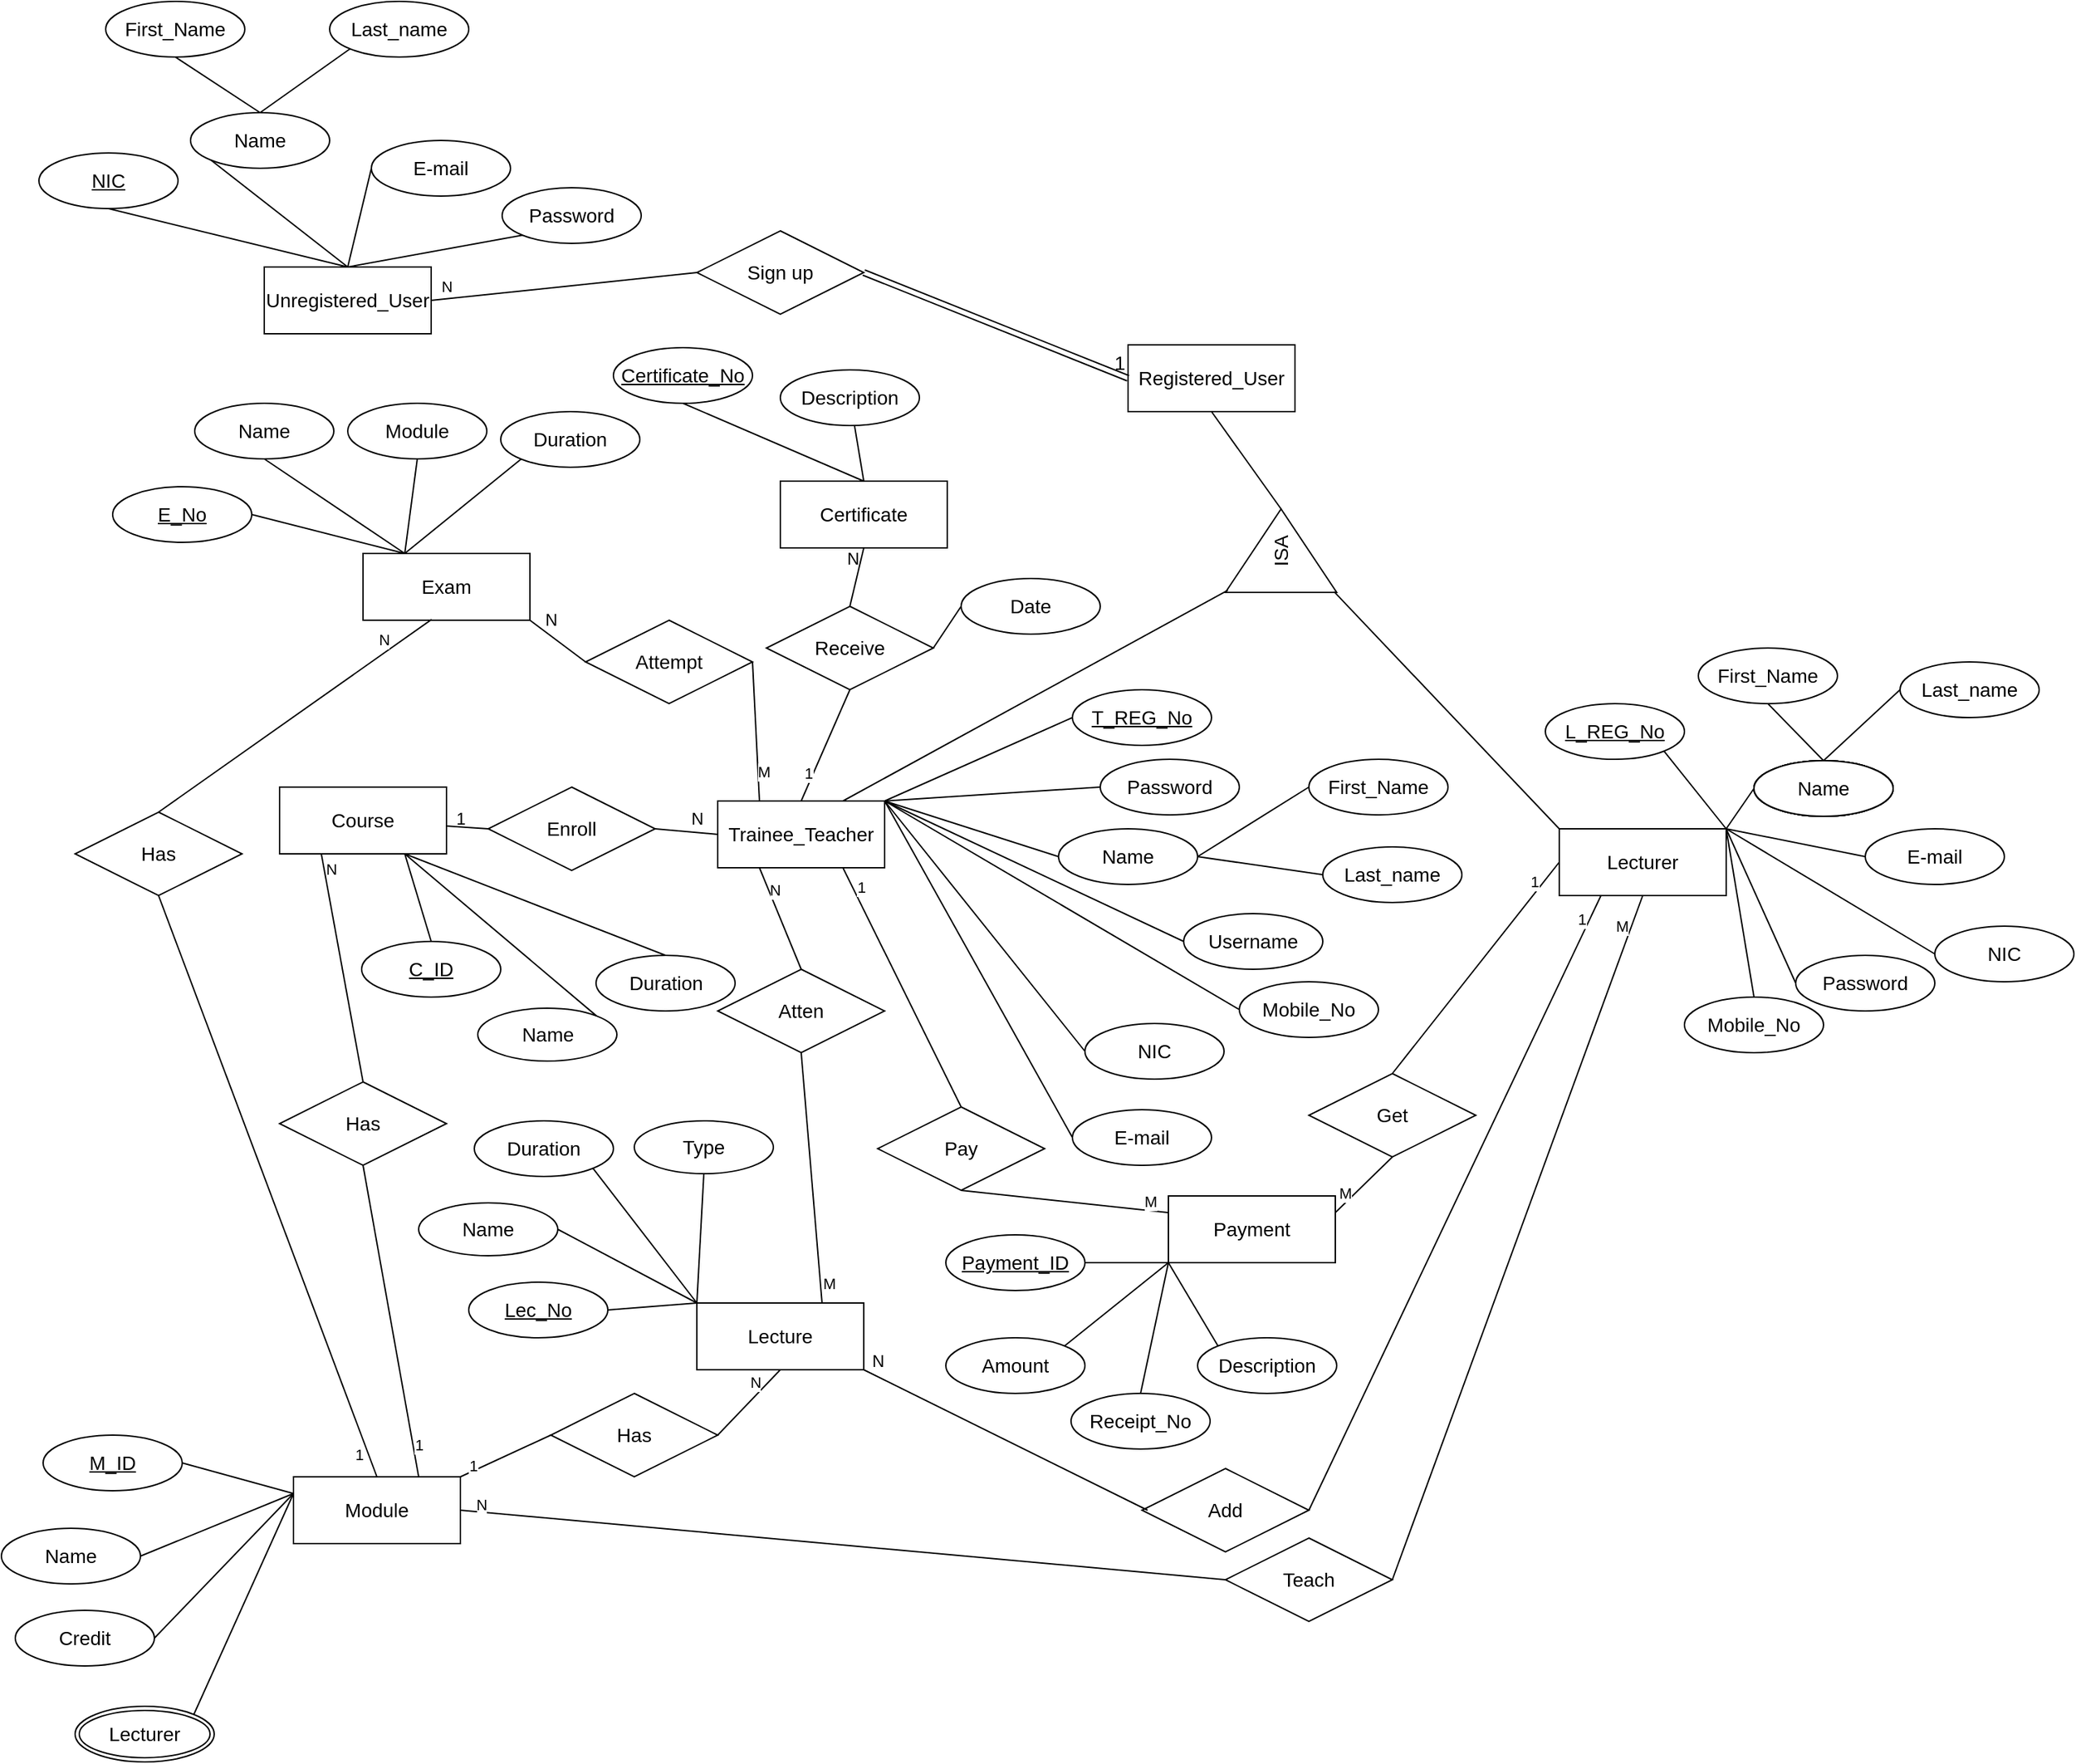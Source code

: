 <mxfile version="21.3.2" type="device">
  <diagram id="R2lEEEUBdFMjLlhIrx00" name="Page-1">
    <mxGraphModel dx="2071" dy="1811" grid="1" gridSize="10" guides="1" tooltips="1" connect="1" arrows="1" fold="1" page="1" pageScale="1" pageWidth="850" pageHeight="1100" math="0" shadow="0" extFonts="Permanent Marker^https://fonts.googleapis.com/css?family=Permanent+Marker">
      <root>
        <mxCell id="0" />
        <mxCell id="1" parent="0" />
        <mxCell id="FEdX-ZEhfG69FVSLUzDd-1" value="Unregistered_User" style="whiteSpace=wrap;html=1;align=center;aspect=fixed;fontSize=14;" parent="1" vertex="1">
          <mxGeometry x="99" y="-74" width="120" height="48" as="geometry" />
        </mxCell>
        <mxCell id="FEdX-ZEhfG69FVSLUzDd-2" value="Registered_User" style="whiteSpace=wrap;html=1;align=center;aspect=fixed;fontSize=14;" parent="1" vertex="1">
          <mxGeometry x="720" y="-18" width="120" height="48" as="geometry" />
        </mxCell>
        <mxCell id="FEdX-ZEhfG69FVSLUzDd-3" value="Lecturer" style="whiteSpace=wrap;html=1;align=center;aspect=fixed;fontSize=14;" parent="1" vertex="1">
          <mxGeometry x="1030" y="330" width="120" height="48" as="geometry" />
        </mxCell>
        <mxCell id="FEdX-ZEhfG69FVSLUzDd-4" value="Trainee_Teacher" style="whiteSpace=wrap;html=1;align=center;aspect=fixed;fontSize=14;" parent="1" vertex="1">
          <mxGeometry x="425" y="310" width="120" height="48" as="geometry" />
        </mxCell>
        <mxCell id="FEdX-ZEhfG69FVSLUzDd-6" value="Course" style="whiteSpace=wrap;html=1;align=center;aspect=fixed;fontSize=14;" parent="1" vertex="1">
          <mxGeometry x="110" y="300" width="120" height="48" as="geometry" />
        </mxCell>
        <mxCell id="FEdX-ZEhfG69FVSLUzDd-7" value="Sign up" style="shape=rhombus;perimeter=rhombusPerimeter;whiteSpace=wrap;html=1;align=center;fontSize=14;" parent="1" vertex="1">
          <mxGeometry x="410" y="-100" width="120" height="60" as="geometry" />
        </mxCell>
        <mxCell id="FEdX-ZEhfG69FVSLUzDd-14" value="" style="endArrow=none;html=1;rounded=0;entryX=0;entryY=0.5;entryDx=0;entryDy=0;exitX=1;exitY=0.5;exitDx=0;exitDy=0;fontSize=14;" parent="1" source="FEdX-ZEhfG69FVSLUzDd-1" target="FEdX-ZEhfG69FVSLUzDd-7" edge="1">
          <mxGeometry relative="1" as="geometry">
            <mxPoint x="220" y="1" as="sourcePoint" />
            <mxPoint x="370" y="31" as="targetPoint" />
          </mxGeometry>
        </mxCell>
        <mxCell id="H47zb7GgkbiysLEzrbTU-55" value="N" style="edgeLabel;html=1;align=center;verticalAlign=middle;resizable=0;points=[];" parent="FEdX-ZEhfG69FVSLUzDd-14" vertex="1" connectable="0">
          <mxGeometry x="-0.868" y="-1" relative="1" as="geometry">
            <mxPoint x="-2" y="-10" as="offset" />
          </mxGeometry>
        </mxCell>
        <mxCell id="FEdX-ZEhfG69FVSLUzDd-19" value="ISA" style="triangle;whiteSpace=wrap;html=1;rotation=-90;verticalAlign=middle;align=center;fontSize=14;" parent="1" vertex="1">
          <mxGeometry x="800" y="90" width="60" height="80" as="geometry" />
        </mxCell>
        <mxCell id="FEdX-ZEhfG69FVSLUzDd-20" value="" style="endArrow=none;html=1;rounded=0;exitX=1;exitY=0.5;exitDx=0;exitDy=0;entryX=0.5;entryY=1;entryDx=0;entryDy=0;fontSize=14;" parent="1" source="FEdX-ZEhfG69FVSLUzDd-19" target="FEdX-ZEhfG69FVSLUzDd-2" edge="1">
          <mxGeometry relative="1" as="geometry">
            <mxPoint x="210" y="250" as="sourcePoint" />
            <mxPoint x="640" y="240" as="targetPoint" />
          </mxGeometry>
        </mxCell>
        <mxCell id="FEdX-ZEhfG69FVSLUzDd-21" value="" style="endArrow=none;html=1;rounded=0;entryX=0.75;entryY=0;entryDx=0;entryDy=0;exitX=0.026;exitY=0.022;exitDx=0;exitDy=0;exitPerimeter=0;fontSize=14;" parent="1" source="FEdX-ZEhfG69FVSLUzDd-19" target="FEdX-ZEhfG69FVSLUzDd-4" edge="1">
          <mxGeometry relative="1" as="geometry">
            <mxPoint x="660" y="200" as="sourcePoint" />
            <mxPoint x="370" y="321" as="targetPoint" />
          </mxGeometry>
        </mxCell>
        <mxCell id="FEdX-ZEhfG69FVSLUzDd-22" value="" style="endArrow=none;html=1;rounded=0;entryX=0;entryY=0;entryDx=0;entryDy=0;exitX=0.009;exitY=0.976;exitDx=0;exitDy=0;exitPerimeter=0;fontSize=14;" parent="1" source="FEdX-ZEhfG69FVSLUzDd-19" target="FEdX-ZEhfG69FVSLUzDd-3" edge="1">
          <mxGeometry relative="1" as="geometry">
            <mxPoint x="790" y="170" as="sourcePoint" />
            <mxPoint x="590" y="431" as="targetPoint" />
          </mxGeometry>
        </mxCell>
        <mxCell id="FEdX-ZEhfG69FVSLUzDd-27" value="Enroll" style="shape=rhombus;perimeter=rhombusPerimeter;whiteSpace=wrap;html=1;align=center;fontSize=14;" parent="1" vertex="1">
          <mxGeometry x="260" y="300" width="120" height="60" as="geometry" />
        </mxCell>
        <mxCell id="FEdX-ZEhfG69FVSLUzDd-28" value="" style="endArrow=none;html=1;rounded=0;entryX=0;entryY=0.5;entryDx=0;entryDy=0;exitX=1;exitY=0.5;exitDx=0;exitDy=0;fontSize=14;" parent="1" source="FEdX-ZEhfG69FVSLUzDd-27" target="FEdX-ZEhfG69FVSLUzDd-4" edge="1">
          <mxGeometry relative="1" as="geometry">
            <mxPoint x="450" y="511" as="sourcePoint" />
            <mxPoint x="370" y="351" as="targetPoint" />
          </mxGeometry>
        </mxCell>
        <mxCell id="FEdX-ZEhfG69FVSLUzDd-29" value="" style="endArrow=none;html=1;rounded=0;entryX=0;entryY=0.5;entryDx=0;entryDy=0;fontSize=14;" parent="1" source="FEdX-ZEhfG69FVSLUzDd-6" target="FEdX-ZEhfG69FVSLUzDd-27" edge="1">
          <mxGeometry relative="1" as="geometry">
            <mxPoint x="250" y="300" as="sourcePoint" />
            <mxPoint x="370" y="331" as="targetPoint" />
          </mxGeometry>
        </mxCell>
        <mxCell id="p-VBvKtd0xTwOiZM_nHM-4" value="Module" style="whiteSpace=wrap;html=1;align=center;aspect=fixed;fontSize=14;" parent="1" vertex="1">
          <mxGeometry x="120" y="796" width="120" height="48" as="geometry" />
        </mxCell>
        <mxCell id="p-VBvKtd0xTwOiZM_nHM-7" value="Has" style="shape=rhombus;perimeter=rhombusPerimeter;whiteSpace=wrap;html=1;align=center;fontSize=14;" parent="1" vertex="1">
          <mxGeometry x="110" y="512" width="120" height="60" as="geometry" />
        </mxCell>
        <mxCell id="p-VBvKtd0xTwOiZM_nHM-8" value="" style="endArrow=none;html=1;rounded=0;entryX=0.5;entryY=0;entryDx=0;entryDy=0;exitX=0.25;exitY=1;exitDx=0;exitDy=0;fontSize=14;" parent="1" source="FEdX-ZEhfG69FVSLUzDd-6" target="p-VBvKtd0xTwOiZM_nHM-7" edge="1">
          <mxGeometry relative="1" as="geometry">
            <mxPoint x="450" y="391" as="sourcePoint" />
            <mxPoint x="370" y="331" as="targetPoint" />
          </mxGeometry>
        </mxCell>
        <mxCell id="H47zb7GgkbiysLEzrbTU-78" value="N" style="edgeLabel;html=1;align=center;verticalAlign=middle;resizable=0;points=[];" parent="p-VBvKtd0xTwOiZM_nHM-8" vertex="1" connectable="0">
          <mxGeometry x="-0.85" y="6" relative="1" as="geometry">
            <mxPoint x="-1" as="offset" />
          </mxGeometry>
        </mxCell>
        <mxCell id="p-VBvKtd0xTwOiZM_nHM-10" value="" style="endArrow=none;html=1;rounded=0;entryX=0.75;entryY=0;entryDx=0;entryDy=0;exitX=0.5;exitY=1;exitDx=0;exitDy=0;fontSize=14;" parent="1" source="p-VBvKtd0xTwOiZM_nHM-7" target="p-VBvKtd0xTwOiZM_nHM-4" edge="1">
          <mxGeometry relative="1" as="geometry">
            <mxPoint x="-10" y="552" as="sourcePoint" />
            <mxPoint x="220" y="442" as="targetPoint" />
          </mxGeometry>
        </mxCell>
        <mxCell id="H47zb7GgkbiysLEzrbTU-77" value="1" style="edgeLabel;html=1;align=center;verticalAlign=middle;resizable=0;points=[];" parent="p-VBvKtd0xTwOiZM_nHM-10" vertex="1" connectable="0">
          <mxGeometry x="0.8" y="4" relative="1" as="geometry">
            <mxPoint as="offset" />
          </mxGeometry>
        </mxCell>
        <mxCell id="p-VBvKtd0xTwOiZM_nHM-11" value="Exam" style="whiteSpace=wrap;html=1;align=center;aspect=fixed;fontSize=14;" parent="1" vertex="1">
          <mxGeometry x="170" y="132" width="120" height="48" as="geometry" />
        </mxCell>
        <mxCell id="p-VBvKtd0xTwOiZM_nHM-12" value="Has" style="shape=rhombus;perimeter=rhombusPerimeter;whiteSpace=wrap;html=1;align=center;fontSize=14;" parent="1" vertex="1">
          <mxGeometry x="-37" y="318" width="120" height="60" as="geometry" />
        </mxCell>
        <mxCell id="p-VBvKtd0xTwOiZM_nHM-13" value="Attempt" style="shape=rhombus;perimeter=rhombusPerimeter;whiteSpace=wrap;html=1;align=center;fontSize=14;" parent="1" vertex="1">
          <mxGeometry x="330" y="180" width="120" height="60" as="geometry" />
        </mxCell>
        <mxCell id="p-VBvKtd0xTwOiZM_nHM-14" value="" style="endArrow=none;html=1;rounded=0;entryX=1;entryY=0.5;entryDx=0;entryDy=0;exitX=0.25;exitY=0;exitDx=0;exitDy=0;fontSize=14;" parent="1" source="FEdX-ZEhfG69FVSLUzDd-4" target="p-VBvKtd0xTwOiZM_nHM-13" edge="1">
          <mxGeometry relative="1" as="geometry">
            <mxPoint x="140" y="360" as="sourcePoint" />
            <mxPoint x="370" y="250" as="targetPoint" />
          </mxGeometry>
        </mxCell>
        <mxCell id="H47zb7GgkbiysLEzrbTU-61" value="M" style="edgeLabel;html=1;align=center;verticalAlign=middle;resizable=0;points=[];" parent="p-VBvKtd0xTwOiZM_nHM-14" vertex="1" connectable="0">
          <mxGeometry x="-0.584" y="-4" relative="1" as="geometry">
            <mxPoint as="offset" />
          </mxGeometry>
        </mxCell>
        <mxCell id="p-VBvKtd0xTwOiZM_nHM-15" value="" style="endArrow=none;html=1;rounded=0;exitX=0.411;exitY=0.988;exitDx=0;exitDy=0;exitPerimeter=0;entryX=0.5;entryY=0;entryDx=0;entryDy=0;fontSize=14;" parent="1" source="p-VBvKtd0xTwOiZM_nHM-11" target="p-VBvKtd0xTwOiZM_nHM-12" edge="1">
          <mxGeometry relative="1" as="geometry">
            <mxPoint x="80" y="274" as="sourcePoint" />
            <mxPoint x="140" y="179" as="targetPoint" />
          </mxGeometry>
        </mxCell>
        <mxCell id="H47zb7GgkbiysLEzrbTU-56" value="N" style="edgeLabel;html=1;align=center;verticalAlign=middle;resizable=0;points=[];" parent="p-VBvKtd0xTwOiZM_nHM-15" vertex="1" connectable="0">
          <mxGeometry x="-0.707" y="-4" relative="1" as="geometry">
            <mxPoint x="-4" y="-3" as="offset" />
          </mxGeometry>
        </mxCell>
        <mxCell id="p-VBvKtd0xTwOiZM_nHM-16" value="" style="endArrow=none;html=1;rounded=0;entryX=0;entryY=0.5;entryDx=0;entryDy=0;exitX=1;exitY=1;exitDx=0;exitDy=0;fontSize=14;" parent="1" source="p-VBvKtd0xTwOiZM_nHM-11" target="p-VBvKtd0xTwOiZM_nHM-13" edge="1">
          <mxGeometry relative="1" as="geometry">
            <mxPoint x="80" y="274" as="sourcePoint" />
            <mxPoint x="310" y="164" as="targetPoint" />
          </mxGeometry>
        </mxCell>
        <mxCell id="p-VBvKtd0xTwOiZM_nHM-17" value="" style="endArrow=none;html=1;rounded=0;exitX=0.5;exitY=0;exitDx=0;exitDy=0;entryX=0.5;entryY=1;entryDx=0;entryDy=0;fontSize=14;" parent="1" source="p-VBvKtd0xTwOiZM_nHM-4" target="p-VBvKtd0xTwOiZM_nHM-12" edge="1">
          <mxGeometry relative="1" as="geometry">
            <mxPoint x="-10" y="471" as="sourcePoint" />
            <mxPoint x="60" y="290" as="targetPoint" />
          </mxGeometry>
        </mxCell>
        <mxCell id="H47zb7GgkbiysLEzrbTU-57" value="1" style="edgeLabel;html=1;align=center;verticalAlign=middle;resizable=0;points=[];" parent="p-VBvKtd0xTwOiZM_nHM-17" vertex="1" connectable="0">
          <mxGeometry x="-0.924" relative="1" as="geometry">
            <mxPoint x="-7" as="offset" />
          </mxGeometry>
        </mxCell>
        <mxCell id="p-VBvKtd0xTwOiZM_nHM-18" value="Lecture" style="whiteSpace=wrap;html=1;align=center;aspect=fixed;fontSize=14;" parent="1" vertex="1">
          <mxGeometry x="410" y="671" width="120" height="48" as="geometry" />
        </mxCell>
        <mxCell id="p-VBvKtd0xTwOiZM_nHM-19" value="Has" style="shape=rhombus;perimeter=rhombusPerimeter;whiteSpace=wrap;html=1;align=center;fontSize=14;" parent="1" vertex="1">
          <mxGeometry x="305" y="736" width="120" height="60" as="geometry" />
        </mxCell>
        <mxCell id="p-VBvKtd0xTwOiZM_nHM-20" value="" style="endArrow=none;html=1;rounded=0;entryX=1;entryY=0;entryDx=0;entryDy=0;exitX=0;exitY=0.5;exitDx=0;exitDy=0;fontSize=14;" parent="1" source="p-VBvKtd0xTwOiZM_nHM-19" target="p-VBvKtd0xTwOiZM_nHM-4" edge="1">
          <mxGeometry relative="1" as="geometry">
            <mxPoint x="149" y="630" as="sourcePoint" />
            <mxPoint x="130" y="580" as="targetPoint" />
          </mxGeometry>
        </mxCell>
        <mxCell id="H47zb7GgkbiysLEzrbTU-75" value="1" style="edgeLabel;html=1;align=center;verticalAlign=middle;resizable=0;points=[];" parent="p-VBvKtd0xTwOiZM_nHM-20" vertex="1" connectable="0">
          <mxGeometry x="0.687" y="-4" relative="1" as="geometry">
            <mxPoint as="offset" />
          </mxGeometry>
        </mxCell>
        <mxCell id="p-VBvKtd0xTwOiZM_nHM-21" value="" style="endArrow=none;html=1;rounded=0;entryX=0.5;entryY=1;entryDx=0;entryDy=0;exitX=1;exitY=0.5;exitDx=0;exitDy=0;fontSize=14;" parent="1" source="p-VBvKtd0xTwOiZM_nHM-19" target="p-VBvKtd0xTwOiZM_nHM-18" edge="1">
          <mxGeometry relative="1" as="geometry">
            <mxPoint x="330" y="620" as="sourcePoint" />
            <mxPoint x="370" y="250" as="targetPoint" />
          </mxGeometry>
        </mxCell>
        <mxCell id="H47zb7GgkbiysLEzrbTU-76" value="N" style="edgeLabel;html=1;align=center;verticalAlign=middle;resizable=0;points=[];" parent="p-VBvKtd0xTwOiZM_nHM-21" vertex="1" connectable="0">
          <mxGeometry x="0.435" y="7" relative="1" as="geometry">
            <mxPoint as="offset" />
          </mxGeometry>
        </mxCell>
        <mxCell id="p-VBvKtd0xTwOiZM_nHM-22" value="Atten" style="shape=rhombus;perimeter=rhombusPerimeter;whiteSpace=wrap;html=1;align=center;fontSize=14;" parent="1" vertex="1">
          <mxGeometry x="425" y="431" width="120" height="60" as="geometry" />
        </mxCell>
        <mxCell id="p-VBvKtd0xTwOiZM_nHM-23" value="" style="endArrow=none;html=1;rounded=0;entryX=0.75;entryY=0;entryDx=0;entryDy=0;exitX=0.5;exitY=1;exitDx=0;exitDy=0;fontSize=14;" parent="1" source="p-VBvKtd0xTwOiZM_nHM-22" target="p-VBvKtd0xTwOiZM_nHM-18" edge="1">
          <mxGeometry relative="1" as="geometry">
            <mxPoint x="416.5" y="486" as="sourcePoint" />
            <mxPoint x="301.5" y="307" as="targetPoint" />
          </mxGeometry>
        </mxCell>
        <mxCell id="H47zb7GgkbiysLEzrbTU-65" value="M" style="edgeLabel;html=1;align=center;verticalAlign=middle;resizable=0;points=[];" parent="p-VBvKtd0xTwOiZM_nHM-23" vertex="1" connectable="0">
          <mxGeometry x="0.842" y="3" relative="1" as="geometry">
            <mxPoint x="3" as="offset" />
          </mxGeometry>
        </mxCell>
        <mxCell id="p-VBvKtd0xTwOiZM_nHM-24" value="" style="endArrow=none;html=1;rounded=0;entryX=0.25;entryY=1;entryDx=0;entryDy=0;exitX=0.5;exitY=0;exitDx=0;exitDy=0;fontSize=14;" parent="1" source="p-VBvKtd0xTwOiZM_nHM-22" target="FEdX-ZEhfG69FVSLUzDd-4" edge="1">
          <mxGeometry relative="1" as="geometry">
            <mxPoint x="450" y="462" as="sourcePoint" />
            <mxPoint x="370" y="402" as="targetPoint" />
          </mxGeometry>
        </mxCell>
        <mxCell id="H47zb7GgkbiysLEzrbTU-64" value="N" style="edgeLabel;html=1;align=center;verticalAlign=middle;resizable=0;points=[];" parent="p-VBvKtd0xTwOiZM_nHM-24" vertex="1" connectable="0">
          <mxGeometry x="0.557" y="-1" relative="1" as="geometry">
            <mxPoint x="3" as="offset" />
          </mxGeometry>
        </mxCell>
        <mxCell id="5YQ8C8MWGox1qdXE-2Jn-7" value="Payment" style="whiteSpace=wrap;html=1;align=center;aspect=fixed;fontSize=14;" parent="1" vertex="1">
          <mxGeometry x="749" y="594" width="120" height="48" as="geometry" />
        </mxCell>
        <mxCell id="5YQ8C8MWGox1qdXE-2Jn-8" value="Pay" style="shape=rhombus;perimeter=rhombusPerimeter;whiteSpace=wrap;html=1;align=center;fontSize=14;" parent="1" vertex="1">
          <mxGeometry x="540" y="530" width="120" height="60" as="geometry" />
        </mxCell>
        <mxCell id="5YQ8C8MWGox1qdXE-2Jn-9" value="" style="endArrow=none;html=1;rounded=0;entryX=0.75;entryY=1;entryDx=0;entryDy=0;exitX=0.5;exitY=0;exitDx=0;exitDy=0;fontSize=14;" parent="1" source="5YQ8C8MWGox1qdXE-2Jn-8" target="FEdX-ZEhfG69FVSLUzDd-4" edge="1">
          <mxGeometry relative="1" as="geometry">
            <mxPoint x="609" y="484.0" as="sourcePoint" />
            <mxPoint x="309" y="283" as="targetPoint" />
          </mxGeometry>
        </mxCell>
        <mxCell id="H47zb7GgkbiysLEzrbTU-66" value="1" style="edgeLabel;html=1;align=center;verticalAlign=middle;resizable=0;points=[];" parent="5YQ8C8MWGox1qdXE-2Jn-9" vertex="1" connectable="0">
          <mxGeometry x="0.814" y="-5" relative="1" as="geometry">
            <mxPoint as="offset" />
          </mxGeometry>
        </mxCell>
        <mxCell id="5YQ8C8MWGox1qdXE-2Jn-10" value="" style="endArrow=none;html=1;rounded=0;entryX=0;entryY=0.25;entryDx=0;entryDy=0;exitX=0.5;exitY=1;exitDx=0;exitDy=0;fontSize=14;" parent="1" source="5YQ8C8MWGox1qdXE-2Jn-8" target="5YQ8C8MWGox1qdXE-2Jn-7" edge="1">
          <mxGeometry relative="1" as="geometry">
            <mxPoint x="140" y="360" as="sourcePoint" />
            <mxPoint x="370" y="250" as="targetPoint" />
          </mxGeometry>
        </mxCell>
        <mxCell id="H47zb7GgkbiysLEzrbTU-67" value="M" style="edgeLabel;html=1;align=center;verticalAlign=middle;resizable=0;points=[];" parent="5YQ8C8MWGox1qdXE-2Jn-10" vertex="1" connectable="0">
          <mxGeometry x="0.781" y="4" relative="1" as="geometry">
            <mxPoint x="3" y="-3" as="offset" />
          </mxGeometry>
        </mxCell>
        <mxCell id="5YQ8C8MWGox1qdXE-2Jn-11" value="Get" style="shape=rhombus;perimeter=rhombusPerimeter;whiteSpace=wrap;html=1;align=center;fontSize=14;" parent="1" vertex="1">
          <mxGeometry x="850" y="506" width="120" height="60" as="geometry" />
        </mxCell>
        <mxCell id="5YQ8C8MWGox1qdXE-2Jn-12" value="" style="endArrow=none;html=1;rounded=0;entryX=1;entryY=0.25;entryDx=0;entryDy=0;exitX=0.5;exitY=1;exitDx=0;exitDy=0;fontSize=14;" parent="1" source="5YQ8C8MWGox1qdXE-2Jn-11" target="5YQ8C8MWGox1qdXE-2Jn-7" edge="1">
          <mxGeometry relative="1" as="geometry">
            <mxPoint x="1000" y="640" as="sourcePoint" />
            <mxPoint x="880" y="660" as="targetPoint" />
          </mxGeometry>
        </mxCell>
        <mxCell id="H47zb7GgkbiysLEzrbTU-68" value="M" style="edgeLabel;html=1;align=center;verticalAlign=middle;resizable=0;points=[];" parent="5YQ8C8MWGox1qdXE-2Jn-12" vertex="1" connectable="0">
          <mxGeometry x="0.511" y="-1" relative="1" as="geometry">
            <mxPoint x="-2" y="-4" as="offset" />
          </mxGeometry>
        </mxCell>
        <mxCell id="5YQ8C8MWGox1qdXE-2Jn-13" value="" style="endArrow=none;html=1;rounded=0;entryX=0;entryY=0.5;entryDx=0;entryDy=0;exitX=0.5;exitY=0;exitDx=0;exitDy=0;fontSize=14;" parent="1" source="5YQ8C8MWGox1qdXE-2Jn-11" target="FEdX-ZEhfG69FVSLUzDd-3" edge="1">
          <mxGeometry relative="1" as="geometry">
            <mxPoint x="1050" y="570" as="sourcePoint" />
            <mxPoint x="370" y="402" as="targetPoint" />
          </mxGeometry>
        </mxCell>
        <mxCell id="H47zb7GgkbiysLEzrbTU-69" value="1" style="edgeLabel;html=1;align=center;verticalAlign=middle;resizable=0;points=[];" parent="5YQ8C8MWGox1qdXE-2Jn-13" vertex="1" connectable="0">
          <mxGeometry x="0.791" y="4" relative="1" as="geometry">
            <mxPoint x="-3" as="offset" />
          </mxGeometry>
        </mxCell>
        <mxCell id="5YQ8C8MWGox1qdXE-2Jn-14" value="Certificate" style="whiteSpace=wrap;html=1;align=center;aspect=fixed;fontSize=14;" parent="1" vertex="1">
          <mxGeometry x="470" y="80" width="120" height="48" as="geometry" />
        </mxCell>
        <mxCell id="5YQ8C8MWGox1qdXE-2Jn-15" value="Receive" style="shape=rhombus;perimeter=rhombusPerimeter;whiteSpace=wrap;html=1;align=center;fontSize=14;" parent="1" vertex="1">
          <mxGeometry x="460" y="170" width="120" height="60" as="geometry" />
        </mxCell>
        <mxCell id="5YQ8C8MWGox1qdXE-2Jn-16" value="" style="endArrow=none;html=1;rounded=0;entryX=0.5;entryY=1;entryDx=0;entryDy=0;exitX=0.5;exitY=0;exitDx=0;exitDy=0;fontSize=14;" parent="1" source="FEdX-ZEhfG69FVSLUzDd-4" target="5YQ8C8MWGox1qdXE-2Jn-15" edge="1">
          <mxGeometry relative="1" as="geometry">
            <mxPoint x="490" y="270" as="sourcePoint" />
            <mxPoint x="540" y="300" as="targetPoint" />
          </mxGeometry>
        </mxCell>
        <mxCell id="H47zb7GgkbiysLEzrbTU-62" value="1" style="edgeLabel;html=1;align=center;verticalAlign=middle;resizable=0;points=[];" parent="5YQ8C8MWGox1qdXE-2Jn-16" vertex="1" connectable="0">
          <mxGeometry x="-0.544" y="4" relative="1" as="geometry">
            <mxPoint as="offset" />
          </mxGeometry>
        </mxCell>
        <mxCell id="5YQ8C8MWGox1qdXE-2Jn-17" value="" style="endArrow=none;html=1;rounded=0;entryX=0.5;entryY=1;entryDx=0;entryDy=0;exitX=0.5;exitY=0;exitDx=0;exitDy=0;fontSize=14;" parent="1" source="5YQ8C8MWGox1qdXE-2Jn-15" target="5YQ8C8MWGox1qdXE-2Jn-14" edge="1">
          <mxGeometry relative="1" as="geometry">
            <mxPoint x="80" y="274" as="sourcePoint" />
            <mxPoint x="310" y="164" as="targetPoint" />
          </mxGeometry>
        </mxCell>
        <mxCell id="5YQ8C8MWGox1qdXE-2Jn-19" value="Name" style="ellipse;whiteSpace=wrap;html=1;align=center;fontSize=14;" parent="1" vertex="1">
          <mxGeometry x="670" y="330" width="100" height="40" as="geometry" />
        </mxCell>
        <mxCell id="5YQ8C8MWGox1qdXE-2Jn-20" value="Username" style="ellipse;whiteSpace=wrap;html=1;align=center;fontSize=14;" parent="1" vertex="1">
          <mxGeometry x="760" y="391" width="100" height="40" as="geometry" />
        </mxCell>
        <mxCell id="5YQ8C8MWGox1qdXE-2Jn-21" value="Password" style="ellipse;whiteSpace=wrap;html=1;align=center;fontSize=14;" parent="1" vertex="1">
          <mxGeometry x="700" y="280" width="100" height="40" as="geometry" />
        </mxCell>
        <mxCell id="5YQ8C8MWGox1qdXE-2Jn-22" value="First_Name" style="ellipse;whiteSpace=wrap;html=1;align=center;fontSize=14;" parent="1" vertex="1">
          <mxGeometry x="850" y="280" width="100" height="40" as="geometry" />
        </mxCell>
        <mxCell id="5YQ8C8MWGox1qdXE-2Jn-23" value="Last_name" style="ellipse;whiteSpace=wrap;html=1;align=center;fontSize=14;" parent="1" vertex="1">
          <mxGeometry x="860" y="343" width="100" height="40" as="geometry" />
        </mxCell>
        <mxCell id="5YQ8C8MWGox1qdXE-2Jn-24" value="NIC" style="ellipse;whiteSpace=wrap;html=1;align=center;fontSize=14;" parent="1" vertex="1">
          <mxGeometry x="689" y="470" width="100" height="40" as="geometry" />
        </mxCell>
        <mxCell id="5YQ8C8MWGox1qdXE-2Jn-25" value="E-mail" style="ellipse;whiteSpace=wrap;html=1;align=center;fontSize=14;" parent="1" vertex="1">
          <mxGeometry x="680" y="532" width="100" height="40" as="geometry" />
        </mxCell>
        <mxCell id="5YQ8C8MWGox1qdXE-2Jn-26" value="" style="endArrow=none;html=1;rounded=0;entryX=1;entryY=0;entryDx=0;entryDy=0;exitX=0;exitY=0.5;exitDx=0;exitDy=0;fontSize=14;" parent="1" source="5YQ8C8MWGox1qdXE-2Jn-27" target="FEdX-ZEhfG69FVSLUzDd-4" edge="1">
          <mxGeometry relative="1" as="geometry">
            <mxPoint x="608.32" y="343.22" as="sourcePoint" />
            <mxPoint x="370" y="321" as="targetPoint" />
          </mxGeometry>
        </mxCell>
        <mxCell id="5YQ8C8MWGox1qdXE-2Jn-27" value="&lt;span style=&quot;font-size: 14px;&quot;&gt;T_REG_No&lt;/span&gt;" style="ellipse;whiteSpace=wrap;html=1;align=center;fontSize=14;fontStyle=4" parent="1" vertex="1">
          <mxGeometry x="680" y="230" width="100" height="40" as="geometry" />
        </mxCell>
        <mxCell id="5YQ8C8MWGox1qdXE-2Jn-28" value="" style="endArrow=none;html=1;rounded=0;entryX=1;entryY=0;entryDx=0;entryDy=0;exitX=0;exitY=0.5;exitDx=0;exitDy=0;fontSize=14;" parent="1" source="5YQ8C8MWGox1qdXE-2Jn-21" target="FEdX-ZEhfG69FVSLUzDd-4" edge="1">
          <mxGeometry relative="1" as="geometry">
            <mxPoint x="608.32" y="343.22" as="sourcePoint" />
            <mxPoint x="370" y="321" as="targetPoint" />
          </mxGeometry>
        </mxCell>
        <mxCell id="5YQ8C8MWGox1qdXE-2Jn-29" value="" style="endArrow=none;html=1;rounded=0;entryX=1;entryY=0;entryDx=0;entryDy=0;exitX=0;exitY=0.5;exitDx=0;exitDy=0;fontSize=14;" parent="1" source="5YQ8C8MWGox1qdXE-2Jn-19" target="FEdX-ZEhfG69FVSLUzDd-4" edge="1">
          <mxGeometry relative="1" as="geometry">
            <mxPoint x="608.32" y="343.22" as="sourcePoint" />
            <mxPoint x="370" y="321" as="targetPoint" />
          </mxGeometry>
        </mxCell>
        <mxCell id="5YQ8C8MWGox1qdXE-2Jn-30" value="" style="endArrow=none;html=1;rounded=0;entryX=1;entryY=0;entryDx=0;entryDy=0;exitX=0;exitY=0.5;exitDx=0;exitDy=0;fontSize=14;" parent="1" source="5YQ8C8MWGox1qdXE-2Jn-35" target="FEdX-ZEhfG69FVSLUzDd-4" edge="1">
          <mxGeometry relative="1" as="geometry">
            <mxPoint x="608.32" y="343.22" as="sourcePoint" />
            <mxPoint x="370" y="321" as="targetPoint" />
          </mxGeometry>
        </mxCell>
        <mxCell id="5YQ8C8MWGox1qdXE-2Jn-31" value="" style="endArrow=none;html=1;rounded=0;entryX=1;entryY=0;entryDx=0;entryDy=0;exitX=0;exitY=0.5;exitDx=0;exitDy=0;fontSize=14;" parent="1" source="5YQ8C8MWGox1qdXE-2Jn-24" target="FEdX-ZEhfG69FVSLUzDd-4" edge="1">
          <mxGeometry relative="1" as="geometry">
            <mxPoint x="608.32" y="343.22" as="sourcePoint" />
            <mxPoint x="370" y="321" as="targetPoint" />
          </mxGeometry>
        </mxCell>
        <mxCell id="5YQ8C8MWGox1qdXE-2Jn-32" value="" style="endArrow=none;html=1;rounded=0;entryX=1;entryY=0;entryDx=0;entryDy=0;exitX=0;exitY=0.5;exitDx=0;exitDy=0;fontSize=14;" parent="1" source="5YQ8C8MWGox1qdXE-2Jn-25" target="FEdX-ZEhfG69FVSLUzDd-4" edge="1">
          <mxGeometry relative="1" as="geometry">
            <mxPoint x="608.32" y="343.22" as="sourcePoint" />
            <mxPoint x="370" y="321" as="targetPoint" />
          </mxGeometry>
        </mxCell>
        <mxCell id="5YQ8C8MWGox1qdXE-2Jn-33" value="" style="endArrow=none;html=1;rounded=0;entryX=1;entryY=0.5;entryDx=0;entryDy=0;exitX=0;exitY=0.5;exitDx=0;exitDy=0;fontSize=14;" parent="1" source="5YQ8C8MWGox1qdXE-2Jn-22" target="5YQ8C8MWGox1qdXE-2Jn-19" edge="1">
          <mxGeometry relative="1" as="geometry">
            <mxPoint x="608.32" y="343.22" as="sourcePoint" />
            <mxPoint x="370" y="321" as="targetPoint" />
          </mxGeometry>
        </mxCell>
        <mxCell id="5YQ8C8MWGox1qdXE-2Jn-34" value="" style="endArrow=none;html=1;rounded=0;entryX=1;entryY=0.5;entryDx=0;entryDy=0;exitX=0;exitY=0.5;exitDx=0;exitDy=0;fontSize=14;" parent="1" source="5YQ8C8MWGox1qdXE-2Jn-23" target="5YQ8C8MWGox1qdXE-2Jn-19" edge="1">
          <mxGeometry relative="1" as="geometry">
            <mxPoint x="608.32" y="343.22" as="sourcePoint" />
            <mxPoint x="370" y="321" as="targetPoint" />
          </mxGeometry>
        </mxCell>
        <mxCell id="5YQ8C8MWGox1qdXE-2Jn-35" value="Mobile_No" style="ellipse;whiteSpace=wrap;html=1;align=center;fontSize=14;" parent="1" vertex="1">
          <mxGeometry x="800" y="440" width="100" height="40" as="geometry" />
        </mxCell>
        <mxCell id="5YQ8C8MWGox1qdXE-2Jn-36" value="Name" style="ellipse;whiteSpace=wrap;html=1;align=center;fontSize=14;" parent="1" vertex="1">
          <mxGeometry x="1170" y="281" width="100" height="40" as="geometry" />
        </mxCell>
        <mxCell id="5YQ8C8MWGox1qdXE-2Jn-37" value="First_Name" style="ellipse;whiteSpace=wrap;html=1;align=center;fontSize=14;" parent="1" vertex="1">
          <mxGeometry x="1130" y="200" width="100" height="40" as="geometry" />
        </mxCell>
        <mxCell id="5YQ8C8MWGox1qdXE-2Jn-39" value="Last_name" style="ellipse;whiteSpace=wrap;html=1;align=center;fontSize=14;" parent="1" vertex="1">
          <mxGeometry x="1275" y="210" width="100" height="40" as="geometry" />
        </mxCell>
        <mxCell id="5YQ8C8MWGox1qdXE-2Jn-40" value="" style="endArrow=none;html=1;rounded=0;entryX=0.5;entryY=0;entryDx=0;entryDy=0;exitX=0.5;exitY=1;exitDx=0;exitDy=0;fontSize=14;" parent="1" source="5YQ8C8MWGox1qdXE-2Jn-37" target="5YQ8C8MWGox1qdXE-2Jn-36" edge="1">
          <mxGeometry relative="1" as="geometry">
            <mxPoint x="528.32" y="394.22" as="sourcePoint" />
            <mxPoint x="290" y="372" as="targetPoint" />
          </mxGeometry>
        </mxCell>
        <mxCell id="5YQ8C8MWGox1qdXE-2Jn-41" value="" style="endArrow=none;html=1;rounded=0;entryX=0.5;entryY=0;entryDx=0;entryDy=0;exitX=0;exitY=0.5;exitDx=0;exitDy=0;fontSize=14;" parent="1" source="5YQ8C8MWGox1qdXE-2Jn-39" target="5YQ8C8MWGox1qdXE-2Jn-36" edge="1">
          <mxGeometry relative="1" as="geometry">
            <mxPoint x="528.32" y="394.22" as="sourcePoint" />
            <mxPoint x="290" y="372" as="targetPoint" />
          </mxGeometry>
        </mxCell>
        <mxCell id="5YQ8C8MWGox1qdXE-2Jn-42" value="" style="endArrow=none;html=1;rounded=0;entryX=1;entryY=0;entryDx=0;entryDy=0;exitX=0;exitY=0.5;exitDx=0;exitDy=0;fontSize=14;" parent="1" source="5YQ8C8MWGox1qdXE-2Jn-36" target="FEdX-ZEhfG69FVSLUzDd-3" edge="1">
          <mxGeometry relative="1" as="geometry">
            <mxPoint x="838.32" y="419.22" as="sourcePoint" />
            <mxPoint x="600" y="397" as="targetPoint" />
          </mxGeometry>
        </mxCell>
        <mxCell id="5YQ8C8MWGox1qdXE-2Jn-43" value="&lt;span style=&quot;font-size: 14px;&quot;&gt;L_REG_No&lt;/span&gt;" style="ellipse;whiteSpace=wrap;html=1;align=center;fontSize=14;fontStyle=4" parent="1" vertex="1">
          <mxGeometry x="1020" y="240" width="100" height="40" as="geometry" />
        </mxCell>
        <mxCell id="5YQ8C8MWGox1qdXE-2Jn-44" value="" style="endArrow=none;html=1;rounded=0;entryX=1;entryY=0;entryDx=0;entryDy=0;exitX=1;exitY=1;exitDx=0;exitDy=0;fontSize=14;" parent="1" source="5YQ8C8MWGox1qdXE-2Jn-43" target="FEdX-ZEhfG69FVSLUzDd-3" edge="1">
          <mxGeometry relative="1" as="geometry">
            <mxPoint x="838.32" y="419.22" as="sourcePoint" />
            <mxPoint x="600" y="397" as="targetPoint" />
          </mxGeometry>
        </mxCell>
        <mxCell id="5YQ8C8MWGox1qdXE-2Jn-45" value="E-mail" style="ellipse;whiteSpace=wrap;html=1;align=center;fontSize=14;" parent="1" vertex="1">
          <mxGeometry x="1250" y="330" width="100" height="40" as="geometry" />
        </mxCell>
        <mxCell id="5YQ8C8MWGox1qdXE-2Jn-46" value="" style="endArrow=none;html=1;rounded=0;entryX=1;entryY=0;entryDx=0;entryDy=0;exitX=0;exitY=0.5;exitDx=0;exitDy=0;fontSize=14;" parent="1" source="5YQ8C8MWGox1qdXE-2Jn-45" target="FEdX-ZEhfG69FVSLUzDd-3" edge="1">
          <mxGeometry relative="1" as="geometry">
            <mxPoint x="838.32" y="419.22" as="sourcePoint" />
            <mxPoint x="600" y="397" as="targetPoint" />
          </mxGeometry>
        </mxCell>
        <mxCell id="5YQ8C8MWGox1qdXE-2Jn-47" value="NIC" style="ellipse;whiteSpace=wrap;html=1;align=center;fontSize=14;" parent="1" vertex="1">
          <mxGeometry x="1300" y="400" width="100" height="40" as="geometry" />
        </mxCell>
        <mxCell id="5YQ8C8MWGox1qdXE-2Jn-48" value="" style="endArrow=none;html=1;rounded=0;entryX=1;entryY=0;entryDx=0;entryDy=0;exitX=0;exitY=0.5;exitDx=0;exitDy=0;fontSize=14;" parent="1" source="5YQ8C8MWGox1qdXE-2Jn-47" target="FEdX-ZEhfG69FVSLUzDd-3" edge="1">
          <mxGeometry relative="1" as="geometry">
            <mxPoint x="838.32" y="419.22" as="sourcePoint" />
            <mxPoint x="600" y="397" as="targetPoint" />
          </mxGeometry>
        </mxCell>
        <mxCell id="5YQ8C8MWGox1qdXE-2Jn-49" value="Password" style="ellipse;whiteSpace=wrap;html=1;align=center;fillColor=none;fontSize=14;" parent="1" vertex="1">
          <mxGeometry x="1200" y="421" width="100" height="40" as="geometry" />
        </mxCell>
        <mxCell id="5YQ8C8MWGox1qdXE-2Jn-50" value="" style="endArrow=none;html=1;rounded=0;entryX=1;entryY=0;entryDx=0;entryDy=0;exitX=0;exitY=0.5;exitDx=0;exitDy=0;fontSize=14;" parent="1" source="5YQ8C8MWGox1qdXE-2Jn-49" target="FEdX-ZEhfG69FVSLUzDd-3" edge="1">
          <mxGeometry relative="1" as="geometry">
            <mxPoint x="838.32" y="419.22" as="sourcePoint" />
            <mxPoint x="600" y="397" as="targetPoint" />
          </mxGeometry>
        </mxCell>
        <mxCell id="5YQ8C8MWGox1qdXE-2Jn-51" value="" style="endArrow=none;html=1;rounded=0;entryX=1;entryY=0;entryDx=0;entryDy=0;exitX=0;exitY=0.5;exitDx=0;exitDy=0;fontSize=14;" parent="1" source="5YQ8C8MWGox1qdXE-2Jn-20" target="FEdX-ZEhfG69FVSLUzDd-4" edge="1">
          <mxGeometry relative="1" as="geometry">
            <mxPoint x="730" y="400" as="sourcePoint" />
            <mxPoint x="370" y="321" as="targetPoint" />
          </mxGeometry>
        </mxCell>
        <mxCell id="5YQ8C8MWGox1qdXE-2Jn-52" value="Mobile_No" style="ellipse;whiteSpace=wrap;html=1;align=center;fontSize=14;" parent="1" vertex="1">
          <mxGeometry x="1120" y="451" width="100" height="40" as="geometry" />
        </mxCell>
        <mxCell id="5YQ8C8MWGox1qdXE-2Jn-53" value="" style="endArrow=none;html=1;rounded=0;entryX=1;entryY=0;entryDx=0;entryDy=0;exitX=0.5;exitY=0;exitDx=0;exitDy=0;fontSize=14;" parent="1" source="5YQ8C8MWGox1qdXE-2Jn-52" target="FEdX-ZEhfG69FVSLUzDd-3" edge="1">
          <mxGeometry relative="1" as="geometry">
            <mxPoint x="838.32" y="419.22" as="sourcePoint" />
            <mxPoint x="600" y="397" as="targetPoint" />
          </mxGeometry>
        </mxCell>
        <mxCell id="5YQ8C8MWGox1qdXE-2Jn-56" value="&lt;span style=&quot;font-size: 14px;&quot;&gt;Payment_ID&lt;/span&gt;" style="ellipse;whiteSpace=wrap;html=1;align=center;fontSize=14;fontStyle=4" parent="1" vertex="1">
          <mxGeometry x="589" y="622" width="100" height="40" as="geometry" />
        </mxCell>
        <mxCell id="5YQ8C8MWGox1qdXE-2Jn-57" value="Amount" style="ellipse;whiteSpace=wrap;html=1;align=center;fontSize=14;" parent="1" vertex="1">
          <mxGeometry x="589" y="696" width="100" height="40" as="geometry" />
        </mxCell>
        <mxCell id="5YQ8C8MWGox1qdXE-2Jn-58" value="Receipt_No" style="ellipse;whiteSpace=wrap;html=1;align=center;fontSize=14;" parent="1" vertex="1">
          <mxGeometry x="679" y="736" width="100" height="40" as="geometry" />
        </mxCell>
        <mxCell id="5YQ8C8MWGox1qdXE-2Jn-59" value="Description" style="ellipse;whiteSpace=wrap;html=1;align=center;fontSize=14;" parent="1" vertex="1">
          <mxGeometry x="770" y="696" width="100" height="40" as="geometry" />
        </mxCell>
        <mxCell id="5YQ8C8MWGox1qdXE-2Jn-61" value="" style="endArrow=none;html=1;rounded=0;entryX=0;entryY=1;entryDx=0;entryDy=0;exitX=1;exitY=0.5;exitDx=0;exitDy=0;fontSize=14;" parent="1" source="5YQ8C8MWGox1qdXE-2Jn-56" target="5YQ8C8MWGox1qdXE-2Jn-7" edge="1">
          <mxGeometry relative="1" as="geometry">
            <mxPoint x="170" y="242" as="sourcePoint" />
            <mxPoint x="400" y="132" as="targetPoint" />
          </mxGeometry>
        </mxCell>
        <mxCell id="5YQ8C8MWGox1qdXE-2Jn-62" value="" style="endArrow=none;html=1;rounded=0;entryX=0;entryY=1;entryDx=0;entryDy=0;exitX=1;exitY=0;exitDx=0;exitDy=0;fontSize=14;" parent="1" source="5YQ8C8MWGox1qdXE-2Jn-57" target="5YQ8C8MWGox1qdXE-2Jn-7" edge="1">
          <mxGeometry relative="1" as="geometry">
            <mxPoint x="170" y="242" as="sourcePoint" />
            <mxPoint x="400" y="132" as="targetPoint" />
          </mxGeometry>
        </mxCell>
        <mxCell id="5YQ8C8MWGox1qdXE-2Jn-63" value="" style="endArrow=none;html=1;rounded=0;entryX=0;entryY=1;entryDx=0;entryDy=0;exitX=0.5;exitY=0;exitDx=0;exitDy=0;fontSize=14;" parent="1" source="5YQ8C8MWGox1qdXE-2Jn-58" target="5YQ8C8MWGox1qdXE-2Jn-7" edge="1">
          <mxGeometry relative="1" as="geometry">
            <mxPoint x="170" y="242" as="sourcePoint" />
            <mxPoint x="400" y="132" as="targetPoint" />
          </mxGeometry>
        </mxCell>
        <mxCell id="5YQ8C8MWGox1qdXE-2Jn-64" value="" style="endArrow=none;html=1;rounded=0;entryX=0;entryY=1;entryDx=0;entryDy=0;exitX=0;exitY=0;exitDx=0;exitDy=0;fontSize=14;" parent="1" source="5YQ8C8MWGox1qdXE-2Jn-59" target="5YQ8C8MWGox1qdXE-2Jn-7" edge="1">
          <mxGeometry relative="1" as="geometry">
            <mxPoint x="170" y="242" as="sourcePoint" />
            <mxPoint x="400" y="132" as="targetPoint" />
          </mxGeometry>
        </mxCell>
        <mxCell id="5YQ8C8MWGox1qdXE-2Jn-66" value="Name" style="ellipse;whiteSpace=wrap;html=1;align=center;fontSize=14;" parent="1" vertex="1">
          <mxGeometry x="1170" y="281" width="100" height="40" as="geometry" />
        </mxCell>
        <mxCell id="5YQ8C8MWGox1qdXE-2Jn-71" value="Name" style="ellipse;whiteSpace=wrap;html=1;align=center;fontSize=14;" parent="1" vertex="1">
          <mxGeometry x="1170" y="281" width="100" height="40" as="geometry" />
        </mxCell>
        <mxCell id="5YQ8C8MWGox1qdXE-2Jn-73" value="Name" style="ellipse;whiteSpace=wrap;html=1;align=center;fontSize=14;" parent="1" vertex="1">
          <mxGeometry x="1170" y="281" width="100" height="40" as="geometry" />
        </mxCell>
        <mxCell id="5YQ8C8MWGox1qdXE-2Jn-77" value="Name" style="ellipse;whiteSpace=wrap;html=1;align=center;fontSize=14;" parent="1" vertex="1">
          <mxGeometry x="1170" y="281" width="100" height="40" as="geometry" />
        </mxCell>
        <mxCell id="5YQ8C8MWGox1qdXE-2Jn-80" value="" style="endArrow=none;html=1;rounded=0;entryX=0;entryY=1;entryDx=0;entryDy=0;exitX=0.5;exitY=0;exitDx=0;exitDy=0;fontSize=14;" parent="1" source="5YQ8C8MWGox1qdXE-2Jn-81" target="5YQ8C8MWGox1qdXE-2Jn-84" edge="1">
          <mxGeometry relative="1" as="geometry">
            <mxPoint x="46" y="-209" as="sourcePoint" />
            <mxPoint x="-74" y="-179" as="targetPoint" />
          </mxGeometry>
        </mxCell>
        <mxCell id="5YQ8C8MWGox1qdXE-2Jn-81" value="Name" style="ellipse;whiteSpace=wrap;html=1;align=center;fontSize=14;" parent="1" vertex="1">
          <mxGeometry x="46" y="-185" width="100" height="40" as="geometry" />
        </mxCell>
        <mxCell id="5YQ8C8MWGox1qdXE-2Jn-82" value="First_Name" style="ellipse;whiteSpace=wrap;html=1;align=center;fontSize=14;" parent="1" vertex="1">
          <mxGeometry x="-15" y="-265" width="100" height="40" as="geometry" />
        </mxCell>
        <mxCell id="5YQ8C8MWGox1qdXE-2Jn-83" value="" style="endArrow=none;html=1;rounded=0;entryX=0.5;entryY=0;entryDx=0;entryDy=0;exitX=0.5;exitY=1;exitDx=0;exitDy=0;fontSize=14;" parent="1" source="5YQ8C8MWGox1qdXE-2Jn-82" target="5YQ8C8MWGox1qdXE-2Jn-81" edge="1">
          <mxGeometry relative="1" as="geometry">
            <mxPoint x="-595.68" y="-115.78" as="sourcePoint" />
            <mxPoint x="96" y="-229" as="targetPoint" />
          </mxGeometry>
        </mxCell>
        <mxCell id="5YQ8C8MWGox1qdXE-2Jn-84" value="Last_name" style="ellipse;whiteSpace=wrap;html=1;align=center;fontSize=14;" parent="1" vertex="1">
          <mxGeometry x="146" y="-265" width="100" height="40" as="geometry" />
        </mxCell>
        <mxCell id="5YQ8C8MWGox1qdXE-2Jn-85" value="" style="endArrow=none;html=1;rounded=0;entryX=0.5;entryY=0;entryDx=0;entryDy=0;exitX=0;exitY=1;exitDx=0;exitDy=0;fontSize=14;" parent="1" source="5YQ8C8MWGox1qdXE-2Jn-81" target="FEdX-ZEhfG69FVSLUzDd-1" edge="1">
          <mxGeometry relative="1" as="geometry">
            <mxPoint x="280" y="-244" as="sourcePoint" />
            <mxPoint x="160" y="-214" as="targetPoint" />
          </mxGeometry>
        </mxCell>
        <mxCell id="5YQ8C8MWGox1qdXE-2Jn-86" value="&lt;span style=&quot;font-size: 14px;&quot;&gt;NIC&lt;/span&gt;" style="ellipse;whiteSpace=wrap;html=1;align=center;fontSize=14;fontStyle=4" parent="1" vertex="1">
          <mxGeometry x="-63" y="-156" width="100" height="40" as="geometry" />
        </mxCell>
        <mxCell id="5YQ8C8MWGox1qdXE-2Jn-87" value="" style="endArrow=none;html=1;rounded=0;entryX=0.5;entryY=0;entryDx=0;entryDy=0;exitX=0.5;exitY=1;exitDx=0;exitDy=0;fontSize=14;" parent="1" source="5YQ8C8MWGox1qdXE-2Jn-86" target="FEdX-ZEhfG69FVSLUzDd-1" edge="1">
          <mxGeometry relative="1" as="geometry">
            <mxPoint x="280" y="-244" as="sourcePoint" />
            <mxPoint x="160" y="-214" as="targetPoint" />
          </mxGeometry>
        </mxCell>
        <mxCell id="5YQ8C8MWGox1qdXE-2Jn-90" value="" style="endArrow=none;html=1;rounded=0;entryX=0.5;entryY=0;entryDx=0;entryDy=0;exitX=0;exitY=1;exitDx=0;exitDy=0;fontSize=14;" parent="1" source="5YQ8C8MWGox1qdXE-2Jn-93" target="FEdX-ZEhfG69FVSLUzDd-1" edge="1">
          <mxGeometry relative="1" as="geometry">
            <mxPoint x="224.645" y="-215.858" as="sourcePoint" />
            <mxPoint x="160" y="-214" as="targetPoint" />
          </mxGeometry>
        </mxCell>
        <mxCell id="5YQ8C8MWGox1qdXE-2Jn-93" value="Password" style="ellipse;whiteSpace=wrap;html=1;align=center;fontSize=14;" parent="1" vertex="1">
          <mxGeometry x="270" y="-131" width="100" height="40" as="geometry" />
        </mxCell>
        <mxCell id="5YQ8C8MWGox1qdXE-2Jn-96" value="" style="shape=link;html=1;rounded=0;exitX=1;exitY=0.5;exitDx=0;exitDy=0;entryX=0;entryY=0.5;entryDx=0;entryDy=0;fontSize=14;" parent="1" source="FEdX-ZEhfG69FVSLUzDd-7" target="FEdX-ZEhfG69FVSLUzDd-2" edge="1">
          <mxGeometry relative="1" as="geometry">
            <mxPoint x="540" y="150" as="sourcePoint" />
            <mxPoint x="700" y="150" as="targetPoint" />
          </mxGeometry>
        </mxCell>
        <mxCell id="5YQ8C8MWGox1qdXE-2Jn-97" value="1" style="resizable=0;html=1;whiteSpace=wrap;align=right;verticalAlign=bottom;fontSize=14;" parent="5YQ8C8MWGox1qdXE-2Jn-96" connectable="0" vertex="1">
          <mxGeometry x="1" relative="1" as="geometry" />
        </mxCell>
        <mxCell id="H47zb7GgkbiysLEzrbTU-1" value="E-mail" style="ellipse;whiteSpace=wrap;html=1;align=center;fontSize=14;" parent="1" vertex="1">
          <mxGeometry x="176" y="-165" width="100" height="40" as="geometry" />
        </mxCell>
        <mxCell id="H47zb7GgkbiysLEzrbTU-2" value="" style="endArrow=none;html=1;rounded=0;entryX=0.5;entryY=0;entryDx=0;entryDy=0;exitX=0;exitY=0.5;exitDx=0;exitDy=0;fontSize=14;" parent="1" source="H47zb7GgkbiysLEzrbTU-1" target="FEdX-ZEhfG69FVSLUzDd-1" edge="1">
          <mxGeometry relative="1" as="geometry">
            <mxPoint x="280" y="-244" as="sourcePoint" />
            <mxPoint x="160" y="-214" as="targetPoint" />
          </mxGeometry>
        </mxCell>
        <mxCell id="H47zb7GgkbiysLEzrbTU-3" value="Description" style="ellipse;whiteSpace=wrap;html=1;align=center;fontSize=14;" parent="1" vertex="1">
          <mxGeometry x="470" width="100" height="40" as="geometry" />
        </mxCell>
        <mxCell id="H47zb7GgkbiysLEzrbTU-4" value="&lt;span style=&quot;font-size: 14px;&quot;&gt;Certificate_No&lt;br style=&quot;font-size: 14px;&quot;&gt;&lt;/span&gt;" style="ellipse;whiteSpace=wrap;html=1;align=center;fontSize=14;fontStyle=4" parent="1" vertex="1">
          <mxGeometry x="350" y="-16" width="100" height="40" as="geometry" />
        </mxCell>
        <mxCell id="H47zb7GgkbiysLEzrbTU-5" value="Date" style="ellipse;whiteSpace=wrap;html=1;align=center;fontSize=14;" parent="1" vertex="1">
          <mxGeometry x="600" y="150" width="100" height="40" as="geometry" />
        </mxCell>
        <mxCell id="H47zb7GgkbiysLEzrbTU-6" value="" style="endArrow=none;html=1;rounded=0;entryX=0;entryY=0.5;entryDx=0;entryDy=0;exitX=1;exitY=0.5;exitDx=0;exitDy=0;fontSize=14;" parent="1" source="5YQ8C8MWGox1qdXE-2Jn-15" target="H47zb7GgkbiysLEzrbTU-5" edge="1">
          <mxGeometry relative="1" as="geometry">
            <mxPoint x="80" y="274" as="sourcePoint" />
            <mxPoint x="310" y="164" as="targetPoint" />
          </mxGeometry>
        </mxCell>
        <mxCell id="H47zb7GgkbiysLEzrbTU-7" value="" style="endArrow=none;html=1;rounded=0;entryX=0.5;entryY=0;entryDx=0;entryDy=0;exitX=0.5;exitY=1;exitDx=0;exitDy=0;fontSize=14;" parent="1" source="H47zb7GgkbiysLEzrbTU-4" target="5YQ8C8MWGox1qdXE-2Jn-14" edge="1">
          <mxGeometry relative="1" as="geometry">
            <mxPoint x="80" y="274" as="sourcePoint" />
            <mxPoint x="310" y="164" as="targetPoint" />
          </mxGeometry>
        </mxCell>
        <mxCell id="H47zb7GgkbiysLEzrbTU-8" value="" style="endArrow=none;html=1;rounded=0;entryX=0.5;entryY=0;entryDx=0;entryDy=0;fontSize=14;" parent="1" source="H47zb7GgkbiysLEzrbTU-3" target="5YQ8C8MWGox1qdXE-2Jn-14" edge="1">
          <mxGeometry relative="1" as="geometry">
            <mxPoint x="80" y="274" as="sourcePoint" />
            <mxPoint x="310" y="164" as="targetPoint" />
          </mxGeometry>
        </mxCell>
        <mxCell id="H47zb7GgkbiysLEzrbTU-10" value="&lt;span style=&quot;font-size: 14px;&quot;&gt;E_No&lt;br style=&quot;font-size: 14px;&quot;&gt;&lt;/span&gt;" style="ellipse;whiteSpace=wrap;html=1;align=center;fontSize=14;fontStyle=4" parent="1" vertex="1">
          <mxGeometry x="-10" y="84" width="100" height="40" as="geometry" />
        </mxCell>
        <mxCell id="H47zb7GgkbiysLEzrbTU-11" value="Name" style="ellipse;whiteSpace=wrap;html=1;align=center;fontSize=14;" parent="1" vertex="1">
          <mxGeometry x="49" y="24" width="100" height="40" as="geometry" />
        </mxCell>
        <mxCell id="H47zb7GgkbiysLEzrbTU-12" value="Module" style="ellipse;whiteSpace=wrap;html=1;align=center;fontSize=14;" parent="1" vertex="1">
          <mxGeometry x="159" y="24" width="100" height="40" as="geometry" />
        </mxCell>
        <mxCell id="H47zb7GgkbiysLEzrbTU-13" value="Credit" style="ellipse;whiteSpace=wrap;html=1;align=center;fontSize=14;" parent="1" vertex="1">
          <mxGeometry x="-80" y="892" width="100" height="40" as="geometry" />
        </mxCell>
        <mxCell id="H47zb7GgkbiysLEzrbTU-14" value="" style="endArrow=none;html=1;rounded=0;exitX=0.25;exitY=0;exitDx=0;exitDy=0;entryX=1;entryY=0.5;entryDx=0;entryDy=0;fontSize=14;" parent="1" source="p-VBvKtd0xTwOiZM_nHM-11" target="H47zb7GgkbiysLEzrbTU-10" edge="1">
          <mxGeometry relative="1" as="geometry">
            <mxPoint x="80" y="274" as="sourcePoint" />
            <mxPoint x="100" y="164" as="targetPoint" />
          </mxGeometry>
        </mxCell>
        <mxCell id="H47zb7GgkbiysLEzrbTU-15" value="" style="endArrow=none;html=1;rounded=0;exitX=0.25;exitY=0;exitDx=0;exitDy=0;entryX=0.5;entryY=1;entryDx=0;entryDy=0;fontSize=14;" parent="1" source="p-VBvKtd0xTwOiZM_nHM-11" target="H47zb7GgkbiysLEzrbTU-11" edge="1">
          <mxGeometry relative="1" as="geometry">
            <mxPoint x="80" y="274" as="sourcePoint" />
            <mxPoint x="64" y="58" as="targetPoint" />
          </mxGeometry>
        </mxCell>
        <mxCell id="H47zb7GgkbiysLEzrbTU-17" value="" style="endArrow=none;html=1;rounded=0;exitX=0.25;exitY=0;exitDx=0;exitDy=0;entryX=0.5;entryY=1;entryDx=0;entryDy=0;fontSize=14;" parent="1" source="p-VBvKtd0xTwOiZM_nHM-11" target="H47zb7GgkbiysLEzrbTU-12" edge="1">
          <mxGeometry relative="1" as="geometry">
            <mxPoint x="80" y="274" as="sourcePoint" />
            <mxPoint x="100" y="164" as="targetPoint" />
          </mxGeometry>
        </mxCell>
        <mxCell id="H47zb7GgkbiysLEzrbTU-19" value="&lt;span style=&quot;font-size: 14px;&quot;&gt;M_ID&lt;br style=&quot;font-size: 14px;&quot;&gt;&lt;/span&gt;" style="ellipse;whiteSpace=wrap;html=1;align=center;fontSize=14;fontStyle=4" parent="1" vertex="1">
          <mxGeometry x="-60" y="766" width="100" height="40" as="geometry" />
        </mxCell>
        <mxCell id="H47zb7GgkbiysLEzrbTU-20" value="Name" style="ellipse;whiteSpace=wrap;html=1;align=center;fontSize=14;" parent="1" vertex="1">
          <mxGeometry x="-90" y="833" width="100" height="40" as="geometry" />
        </mxCell>
        <mxCell id="H47zb7GgkbiysLEzrbTU-21" value="" style="endArrow=none;html=1;rounded=0;exitX=0;exitY=0.25;exitDx=0;exitDy=0;entryX=1;entryY=0.5;entryDx=0;entryDy=0;fontSize=14;" parent="1" source="p-VBvKtd0xTwOiZM_nHM-4" target="H47zb7GgkbiysLEzrbTU-19" edge="1">
          <mxGeometry relative="1" as="geometry">
            <mxPoint x="90" y="913" as="sourcePoint" />
            <mxPoint x="90" y="843" as="targetPoint" />
          </mxGeometry>
        </mxCell>
        <mxCell id="H47zb7GgkbiysLEzrbTU-22" value="" style="endArrow=none;html=1;rounded=0;exitX=0;exitY=0.25;exitDx=0;exitDy=0;entryX=1;entryY=0.5;entryDx=0;entryDy=0;fontSize=14;" parent="1" source="p-VBvKtd0xTwOiZM_nHM-4" target="H47zb7GgkbiysLEzrbTU-20" edge="1">
          <mxGeometry relative="1" as="geometry">
            <mxPoint x="90" y="913" as="sourcePoint" />
            <mxPoint x="90" y="843" as="targetPoint" />
          </mxGeometry>
        </mxCell>
        <mxCell id="H47zb7GgkbiysLEzrbTU-23" value="" style="endArrow=none;html=1;rounded=0;exitX=0;exitY=0.25;exitDx=0;exitDy=0;entryX=1;entryY=0.5;entryDx=0;entryDy=0;fontSize=14;" parent="1" source="p-VBvKtd0xTwOiZM_nHM-4" target="H47zb7GgkbiysLEzrbTU-13" edge="1">
          <mxGeometry relative="1" as="geometry">
            <mxPoint x="90" y="913" as="sourcePoint" />
            <mxPoint x="90" y="843" as="targetPoint" />
          </mxGeometry>
        </mxCell>
        <mxCell id="H47zb7GgkbiysLEzrbTU-24" value="Duration" style="ellipse;whiteSpace=wrap;html=1;align=center;fontSize=14;" parent="1" vertex="1">
          <mxGeometry x="269" y="30" width="100" height="40" as="geometry" />
        </mxCell>
        <mxCell id="H47zb7GgkbiysLEzrbTU-25" value="" style="endArrow=none;html=1;rounded=0;exitX=0.25;exitY=0;exitDx=0;exitDy=0;entryX=0;entryY=1;entryDx=0;entryDy=0;fontSize=14;" parent="1" source="p-VBvKtd0xTwOiZM_nHM-11" target="H47zb7GgkbiysLEzrbTU-24" edge="1">
          <mxGeometry relative="1" as="geometry">
            <mxPoint x="80" y="274" as="sourcePoint" />
            <mxPoint x="100" y="164" as="targetPoint" />
          </mxGeometry>
        </mxCell>
        <mxCell id="H47zb7GgkbiysLEzrbTU-26" value="Name" style="ellipse;whiteSpace=wrap;html=1;align=center;fontSize=14;" parent="1" vertex="1">
          <mxGeometry x="252.5" y="459" width="100" height="38" as="geometry" />
        </mxCell>
        <mxCell id="H47zb7GgkbiysLEzrbTU-27" value="&lt;span style=&quot;font-size: 14px;&quot;&gt;C_ID&lt;/span&gt;" style="ellipse;whiteSpace=wrap;html=1;align=center;fontSize=14;fontStyle=4" parent="1" vertex="1">
          <mxGeometry x="169" y="411" width="100" height="40" as="geometry" />
        </mxCell>
        <mxCell id="H47zb7GgkbiysLEzrbTU-28" value="Duration" style="ellipse;whiteSpace=wrap;html=1;align=center;fontSize=14;" parent="1" vertex="1">
          <mxGeometry x="337.5" y="421" width="100" height="40" as="geometry" />
        </mxCell>
        <mxCell id="H47zb7GgkbiysLEzrbTU-29" value="Lecturer" style="ellipse;shape=doubleEllipse;margin=3;whiteSpace=wrap;html=1;align=center;fontSize=14;" parent="1" vertex="1">
          <mxGeometry x="-37" y="961" width="100" height="40" as="geometry" />
        </mxCell>
        <mxCell id="H47zb7GgkbiysLEzrbTU-34" value="" style="endArrow=none;html=1;rounded=0;exitX=0;exitY=0.25;exitDx=0;exitDy=0;entryX=1;entryY=0;entryDx=0;entryDy=0;fontSize=14;" parent="1" source="p-VBvKtd0xTwOiZM_nHM-4" target="H47zb7GgkbiysLEzrbTU-29" edge="1">
          <mxGeometry relative="1" as="geometry">
            <mxPoint x="90" y="913" as="sourcePoint" />
            <mxPoint x="90" y="843" as="targetPoint" />
          </mxGeometry>
        </mxCell>
        <mxCell id="H47zb7GgkbiysLEzrbTU-35" value="" style="endArrow=none;html=1;rounded=0;entryX=0.5;entryY=0;entryDx=0;entryDy=0;exitX=0.75;exitY=1;exitDx=0;exitDy=0;fontSize=14;" parent="1" source="FEdX-ZEhfG69FVSLUzDd-6" target="H47zb7GgkbiysLEzrbTU-27" edge="1">
          <mxGeometry relative="1" as="geometry">
            <mxPoint x="450" y="391" as="sourcePoint" />
            <mxPoint x="370" y="331" as="targetPoint" />
          </mxGeometry>
        </mxCell>
        <mxCell id="H47zb7GgkbiysLEzrbTU-36" value="" style="endArrow=none;html=1;rounded=0;entryX=1;entryY=0;entryDx=0;entryDy=0;exitX=0.75;exitY=1;exitDx=0;exitDy=0;fontSize=14;" parent="1" source="FEdX-ZEhfG69FVSLUzDd-6" target="H47zb7GgkbiysLEzrbTU-26" edge="1">
          <mxGeometry relative="1" as="geometry">
            <mxPoint x="450" y="391" as="sourcePoint" />
            <mxPoint x="370" y="331" as="targetPoint" />
          </mxGeometry>
        </mxCell>
        <mxCell id="H47zb7GgkbiysLEzrbTU-37" value="" style="endArrow=none;html=1;rounded=0;entryX=0.5;entryY=0;entryDx=0;entryDy=0;exitX=0.75;exitY=1;exitDx=0;exitDy=0;fontSize=14;" parent="1" source="FEdX-ZEhfG69FVSLUzDd-6" target="H47zb7GgkbiysLEzrbTU-28" edge="1">
          <mxGeometry relative="1" as="geometry">
            <mxPoint x="450" y="391" as="sourcePoint" />
            <mxPoint x="370" y="331" as="targetPoint" />
          </mxGeometry>
        </mxCell>
        <mxCell id="H47zb7GgkbiysLEzrbTU-38" value="Add" style="shape=rhombus;perimeter=rhombusPerimeter;whiteSpace=wrap;html=1;align=center;fontSize=14;" parent="1" vertex="1">
          <mxGeometry x="730" y="790" width="120" height="60" as="geometry" />
        </mxCell>
        <mxCell id="H47zb7GgkbiysLEzrbTU-39" value="" style="endArrow=none;html=1;rounded=0;entryX=0.25;entryY=1;entryDx=0;entryDy=0;exitX=1;exitY=0.5;exitDx=0;exitDy=0;fontSize=14;" parent="1" source="H47zb7GgkbiysLEzrbTU-38" target="FEdX-ZEhfG69FVSLUzDd-3" edge="1">
          <mxGeometry relative="1" as="geometry">
            <mxPoint x="1100" y="770" as="sourcePoint" />
            <mxPoint x="370" y="402" as="targetPoint" />
          </mxGeometry>
        </mxCell>
        <mxCell id="H47zb7GgkbiysLEzrbTU-72" value="1" style="edgeLabel;html=1;align=center;verticalAlign=middle;resizable=0;points=[];" parent="H47zb7GgkbiysLEzrbTU-39" vertex="1" connectable="0">
          <mxGeometry x="0.909" y="2" relative="1" as="geometry">
            <mxPoint x="-3" y="-3" as="offset" />
          </mxGeometry>
        </mxCell>
        <mxCell id="H47zb7GgkbiysLEzrbTU-40" value="" style="endArrow=none;html=1;rounded=0;exitX=1;exitY=1;exitDx=0;exitDy=0;entryX=0;entryY=0.5;entryDx=0;entryDy=0;fontSize=14;" parent="1" source="p-VBvKtd0xTwOiZM_nHM-18" edge="1">
          <mxGeometry relative="1" as="geometry">
            <mxPoint x="534" y="707" as="sourcePoint" />
            <mxPoint x="734" y="820" as="targetPoint" />
          </mxGeometry>
        </mxCell>
        <mxCell id="H47zb7GgkbiysLEzrbTU-41" value="Teach" style="shape=rhombus;perimeter=rhombusPerimeter;whiteSpace=wrap;html=1;align=center;fontSize=14;" parent="1" vertex="1">
          <mxGeometry x="790" y="840" width="120" height="60" as="geometry" />
        </mxCell>
        <mxCell id="H47zb7GgkbiysLEzrbTU-42" value="" style="endArrow=none;html=1;rounded=0;entryX=0.5;entryY=1;entryDx=0;entryDy=0;exitX=1;exitY=0.5;exitDx=0;exitDy=0;fontSize=14;" parent="1" source="H47zb7GgkbiysLEzrbTU-41" target="FEdX-ZEhfG69FVSLUzDd-3" edge="1">
          <mxGeometry relative="1" as="geometry">
            <mxPoint x="1100" y="770" as="sourcePoint" />
            <mxPoint x="370" y="402" as="targetPoint" />
          </mxGeometry>
        </mxCell>
        <mxCell id="H47zb7GgkbiysLEzrbTU-73" value="M" style="edgeLabel;html=1;align=center;verticalAlign=middle;resizable=0;points=[];" parent="H47zb7GgkbiysLEzrbTU-42" vertex="1" connectable="0">
          <mxGeometry x="0.907" y="4" relative="1" as="geometry">
            <mxPoint x="-3" as="offset" />
          </mxGeometry>
        </mxCell>
        <mxCell id="H47zb7GgkbiysLEzrbTU-43" value="" style="endArrow=none;html=1;rounded=0;exitX=1;exitY=0.5;exitDx=0;exitDy=0;entryX=0;entryY=0.5;entryDx=0;entryDy=0;fontSize=14;" parent="1" source="p-VBvKtd0xTwOiZM_nHM-4" target="H47zb7GgkbiysLEzrbTU-41" edge="1">
          <mxGeometry relative="1" as="geometry">
            <mxPoint x="140" y="635" as="sourcePoint" />
            <mxPoint x="313" y="1065" as="targetPoint" />
          </mxGeometry>
        </mxCell>
        <mxCell id="H47zb7GgkbiysLEzrbTU-74" value="N" style="edgeLabel;html=1;align=center;verticalAlign=middle;resizable=0;points=[];" parent="H47zb7GgkbiysLEzrbTU-43" vertex="1" connectable="0">
          <mxGeometry x="-0.946" y="2" relative="1" as="geometry">
            <mxPoint y="-4" as="offset" />
          </mxGeometry>
        </mxCell>
        <mxCell id="H47zb7GgkbiysLEzrbTU-44" value="&lt;span style=&quot;font-size: 14px;&quot;&gt;Lec_No&lt;/span&gt;" style="ellipse;whiteSpace=wrap;html=1;align=center;fontSize=14;fontStyle=4" parent="1" vertex="1">
          <mxGeometry x="246" y="656" width="100" height="40" as="geometry" />
        </mxCell>
        <mxCell id="H47zb7GgkbiysLEzrbTU-45" value="Duration" style="ellipse;whiteSpace=wrap;html=1;align=center;fontSize=14;" parent="1" vertex="1">
          <mxGeometry x="250" y="540" width="100" height="40" as="geometry" />
        </mxCell>
        <mxCell id="H47zb7GgkbiysLEzrbTU-46" value="Name" style="ellipse;whiteSpace=wrap;html=1;align=center;fontSize=14;" parent="1" vertex="1">
          <mxGeometry x="210" y="599" width="100" height="38" as="geometry" />
        </mxCell>
        <mxCell id="H47zb7GgkbiysLEzrbTU-47" value="Type" style="ellipse;whiteSpace=wrap;html=1;align=center;fontSize=14;" parent="1" vertex="1">
          <mxGeometry x="365" y="540" width="100" height="38" as="geometry" />
        </mxCell>
        <mxCell id="H47zb7GgkbiysLEzrbTU-50" value="" style="endArrow=none;html=1;rounded=0;entryX=0;entryY=0;entryDx=0;entryDy=0;exitX=1;exitY=0.5;exitDx=0;exitDy=0;fontSize=14;" parent="1" source="H47zb7GgkbiysLEzrbTU-46" target="p-VBvKtd0xTwOiZM_nHM-18" edge="1">
          <mxGeometry relative="1" as="geometry">
            <mxPoint x="261.5" y="556" as="sourcePoint" />
            <mxPoint x="301.5" y="186" as="targetPoint" />
          </mxGeometry>
        </mxCell>
        <mxCell id="H47zb7GgkbiysLEzrbTU-51" value="" style="endArrow=none;html=1;rounded=0;entryX=0;entryY=0;entryDx=0;entryDy=0;exitX=1;exitY=0.5;exitDx=0;exitDy=0;fontSize=14;" parent="1" source="H47zb7GgkbiysLEzrbTU-44" target="p-VBvKtd0xTwOiZM_nHM-18" edge="1">
          <mxGeometry relative="1" as="geometry">
            <mxPoint x="261.5" y="556" as="sourcePoint" />
            <mxPoint x="301.5" y="186" as="targetPoint" />
          </mxGeometry>
        </mxCell>
        <mxCell id="H47zb7GgkbiysLEzrbTU-52" value="" style="endArrow=none;html=1;rounded=0;entryX=0;entryY=0;entryDx=0;entryDy=0;exitX=1;exitY=1;exitDx=0;exitDy=0;fontSize=14;" parent="1" source="H47zb7GgkbiysLEzrbTU-45" target="p-VBvKtd0xTwOiZM_nHM-18" edge="1">
          <mxGeometry relative="1" as="geometry">
            <mxPoint x="261.5" y="556" as="sourcePoint" />
            <mxPoint x="301.5" y="186" as="targetPoint" />
          </mxGeometry>
        </mxCell>
        <mxCell id="H47zb7GgkbiysLEzrbTU-53" value="" style="endArrow=none;html=1;rounded=0;entryX=0;entryY=0;entryDx=0;entryDy=0;exitX=0.5;exitY=1;exitDx=0;exitDy=0;fontSize=14;" parent="1" source="H47zb7GgkbiysLEzrbTU-47" target="p-VBvKtd0xTwOiZM_nHM-18" edge="1">
          <mxGeometry relative="1" as="geometry">
            <mxPoint x="261.5" y="556" as="sourcePoint" />
            <mxPoint x="301.5" y="186" as="targetPoint" />
          </mxGeometry>
        </mxCell>
        <mxCell id="H47zb7GgkbiysLEzrbTU-58" value="1" style="text;html=1;align=center;verticalAlign=middle;resizable=0;points=[];autosize=1;strokeColor=none;fillColor=none;" parent="1" vertex="1">
          <mxGeometry x="225" y="308" width="30" height="30" as="geometry" />
        </mxCell>
        <mxCell id="H47zb7GgkbiysLEzrbTU-59" value="N" style="text;html=1;align=center;verticalAlign=middle;resizable=0;points=[];autosize=1;strokeColor=none;fillColor=none;" parent="1" vertex="1">
          <mxGeometry x="395" y="308" width="30" height="30" as="geometry" />
        </mxCell>
        <mxCell id="H47zb7GgkbiysLEzrbTU-60" value="N" style="text;html=1;align=center;verticalAlign=middle;resizable=0;points=[];autosize=1;strokeColor=none;fillColor=none;" parent="1" vertex="1">
          <mxGeometry x="290" y="165" width="30" height="30" as="geometry" />
        </mxCell>
        <mxCell id="H47zb7GgkbiysLEzrbTU-63" value="N" style="text;html=1;align=center;verticalAlign=middle;resizable=0;points=[];autosize=1;strokeColor=none;fillColor=none;" parent="1" vertex="1">
          <mxGeometry x="507" y="121" width="30" height="30" as="geometry" />
        </mxCell>
        <mxCell id="H47zb7GgkbiysLEzrbTU-71" value="N" style="text;html=1;align=center;verticalAlign=middle;resizable=0;points=[];autosize=1;strokeColor=none;fillColor=none;" parent="1" vertex="1">
          <mxGeometry x="525" y="698" width="30" height="30" as="geometry" />
        </mxCell>
      </root>
    </mxGraphModel>
  </diagram>
</mxfile>
